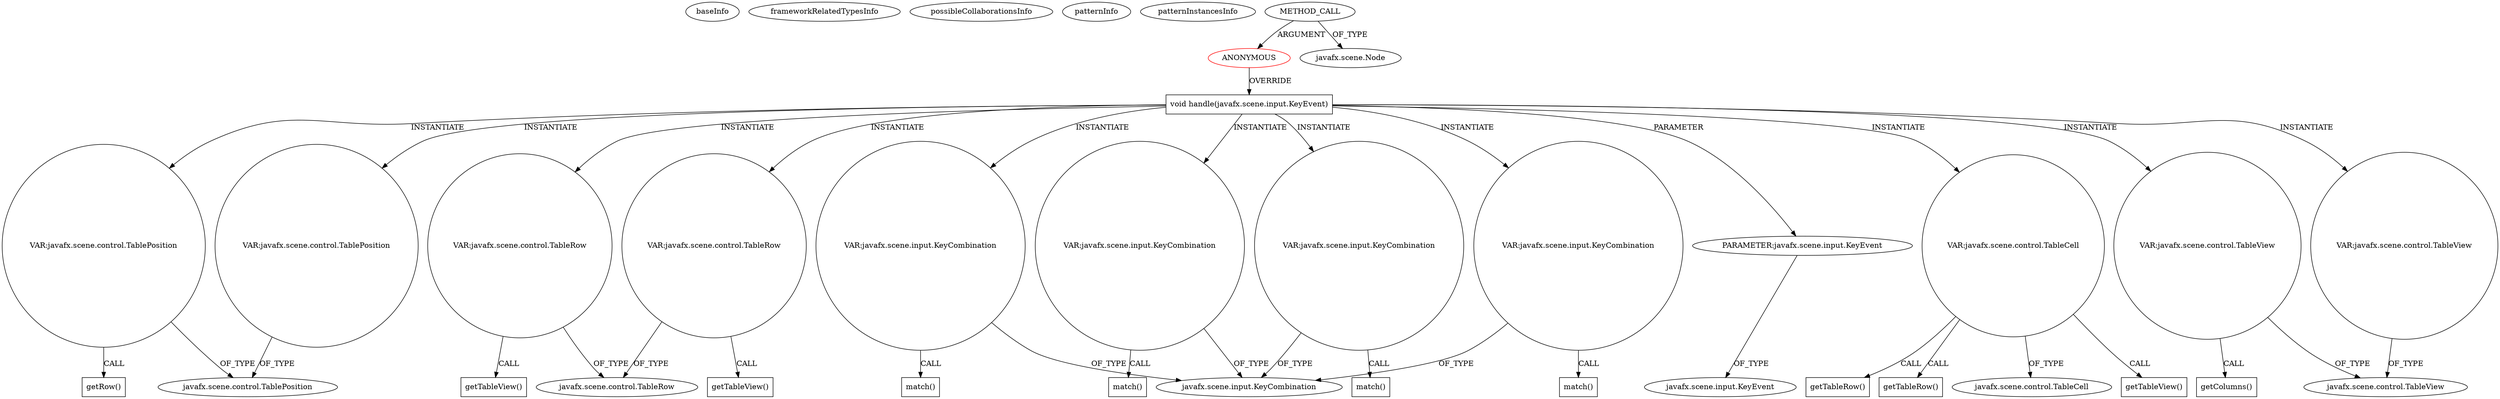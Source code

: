 digraph {
baseInfo[graphId=764,category="pattern",isAnonymous=true,possibleRelation=false]
frameworkRelatedTypesInfo[]
possibleCollaborationsInfo[]
patternInfo[frequency=2.0,patternRootClient=0]
patternInstancesInfo[0="svadlamudi-GaussJordanElimination~/svadlamudi-GaussJordanElimination/GaussJordanElimination-master/src/gauss/jordan/elimination/EditingTableCell.java~void createTextField()~4378"]
4[label="void handle(javafx.scene.input.KeyEvent)",vertexType="OVERRIDING_METHOD_DECLARATION",isFrameworkType=false,shape=box]
25[label="VAR:javafx.scene.control.TablePosition",vertexType="VARIABLE_EXPRESION",isFrameworkType=false,shape=circle]
13[label="VAR:javafx.scene.control.TablePosition",vertexType="VARIABLE_EXPRESION",isFrameworkType=false,shape=circle]
14[label="getRow()",vertexType="INSIDE_CALL",isFrameworkType=false,shape=box]
0[label="ANONYMOUS",vertexType="ROOT_ANONYMOUS_DECLARATION",isFrameworkType=false,color=red]
2[label="METHOD_CALL",vertexType="OUTSIDE_CALL",isFrameworkType=false]
31[label="VAR:javafx.scene.control.TableRow",vertexType="VARIABLE_EXPRESION",isFrameworkType=false,shape=circle]
32[label="getTableView()",vertexType="INSIDE_CALL",isFrameworkType=false,shape=box]
19[label="VAR:javafx.scene.control.TableRow",vertexType="VARIABLE_EXPRESION",isFrameworkType=false,shape=circle]
20[label="getTableView()",vertexType="INSIDE_CALL",isFrameworkType=false,shape=box]
10[label="VAR:javafx.scene.input.KeyCombination",vertexType="VARIABLE_EXPRESION",isFrameworkType=false,shape=circle]
11[label="match()",vertexType="INSIDE_CALL",isFrameworkType=false,shape=box]
9[label="javafx.scene.input.KeyCombination",vertexType="FRAMEWORK_CLASS_TYPE",isFrameworkType=false]
50[label="VAR:javafx.scene.input.KeyCombination",vertexType="VARIABLE_EXPRESION",isFrameworkType=false,shape=circle]
51[label="match()",vertexType="INSIDE_CALL",isFrameworkType=false,shape=box]
38[label="VAR:javafx.scene.input.KeyCombination",vertexType="VARIABLE_EXPRESION",isFrameworkType=false,shape=circle]
39[label="match()",vertexType="INSIDE_CALL",isFrameworkType=false,shape=box]
7[label="VAR:javafx.scene.input.KeyCombination",vertexType="VARIABLE_EXPRESION",isFrameworkType=false,shape=circle]
8[label="match()",vertexType="INSIDE_CALL",isFrameworkType=false,shape=box]
15[label="javafx.scene.control.TablePosition",vertexType="FRAMEWORK_CLASS_TYPE",isFrameworkType=false]
5[label="PARAMETER:javafx.scene.input.KeyEvent",vertexType="PARAMETER_DECLARATION",isFrameworkType=false]
6[label="javafx.scene.input.KeyEvent",vertexType="FRAMEWORK_CLASS_TYPE",isFrameworkType=false]
22[label="VAR:javafx.scene.control.TableCell",vertexType="VARIABLE_EXPRESION",isFrameworkType=false,shape=circle]
37[label="getTableView()",vertexType="INSIDE_CALL",isFrameworkType=false,shape=box]
23[label="getTableRow()",vertexType="INSIDE_CALL",isFrameworkType=false,shape=box]
35[label="getTableRow()",vertexType="INSIDE_CALL",isFrameworkType=false,shape=box]
24[label="javafx.scene.control.TableCell",vertexType="FRAMEWORK_CLASS_TYPE",isFrameworkType=false]
3[label="javafx.scene.Node",vertexType="FRAMEWORK_CLASS_TYPE",isFrameworkType=false]
21[label="javafx.scene.control.TableRow",vertexType="FRAMEWORK_CLASS_TYPE",isFrameworkType=false]
16[label="VAR:javafx.scene.control.TableView",vertexType="VARIABLE_EXPRESION",isFrameworkType=false,shape=circle]
18[label="javafx.scene.control.TableView",vertexType="FRAMEWORK_CLASS_TYPE",isFrameworkType=false]
41[label="VAR:javafx.scene.control.TableView",vertexType="VARIABLE_EXPRESION",isFrameworkType=false,shape=circle]
56[label="getColumns()",vertexType="INSIDE_CALL",isFrameworkType=false,shape=box]
4->25[label="INSTANTIATE"]
4->7[label="INSTANTIATE"]
4->5[label="PARAMETER"]
13->14[label="CALL"]
4->13[label="INSTANTIATE"]
38->9[label="OF_TYPE"]
4->38[label="INSTANTIATE"]
4->41[label="INSTANTIATE"]
10->11[label="CALL"]
25->15[label="OF_TYPE"]
16->18[label="OF_TYPE"]
41->18[label="OF_TYPE"]
4->31[label="INSTANTIATE"]
31->32[label="CALL"]
19->21[label="OF_TYPE"]
7->8[label="CALL"]
5->6[label="OF_TYPE"]
13->15[label="OF_TYPE"]
50->9[label="OF_TYPE"]
4->19[label="INSTANTIATE"]
41->56[label="CALL"]
38->39[label="CALL"]
7->9[label="OF_TYPE"]
4->50[label="INSTANTIATE"]
4->10[label="INSTANTIATE"]
31->21[label="OF_TYPE"]
19->20[label="CALL"]
4->16[label="INSTANTIATE"]
50->51[label="CALL"]
2->0[label="ARGUMENT"]
22->37[label="CALL"]
22->35[label="CALL"]
22->24[label="OF_TYPE"]
0->4[label="OVERRIDE"]
4->22[label="INSTANTIATE"]
2->3[label="OF_TYPE"]
10->9[label="OF_TYPE"]
22->23[label="CALL"]
}
